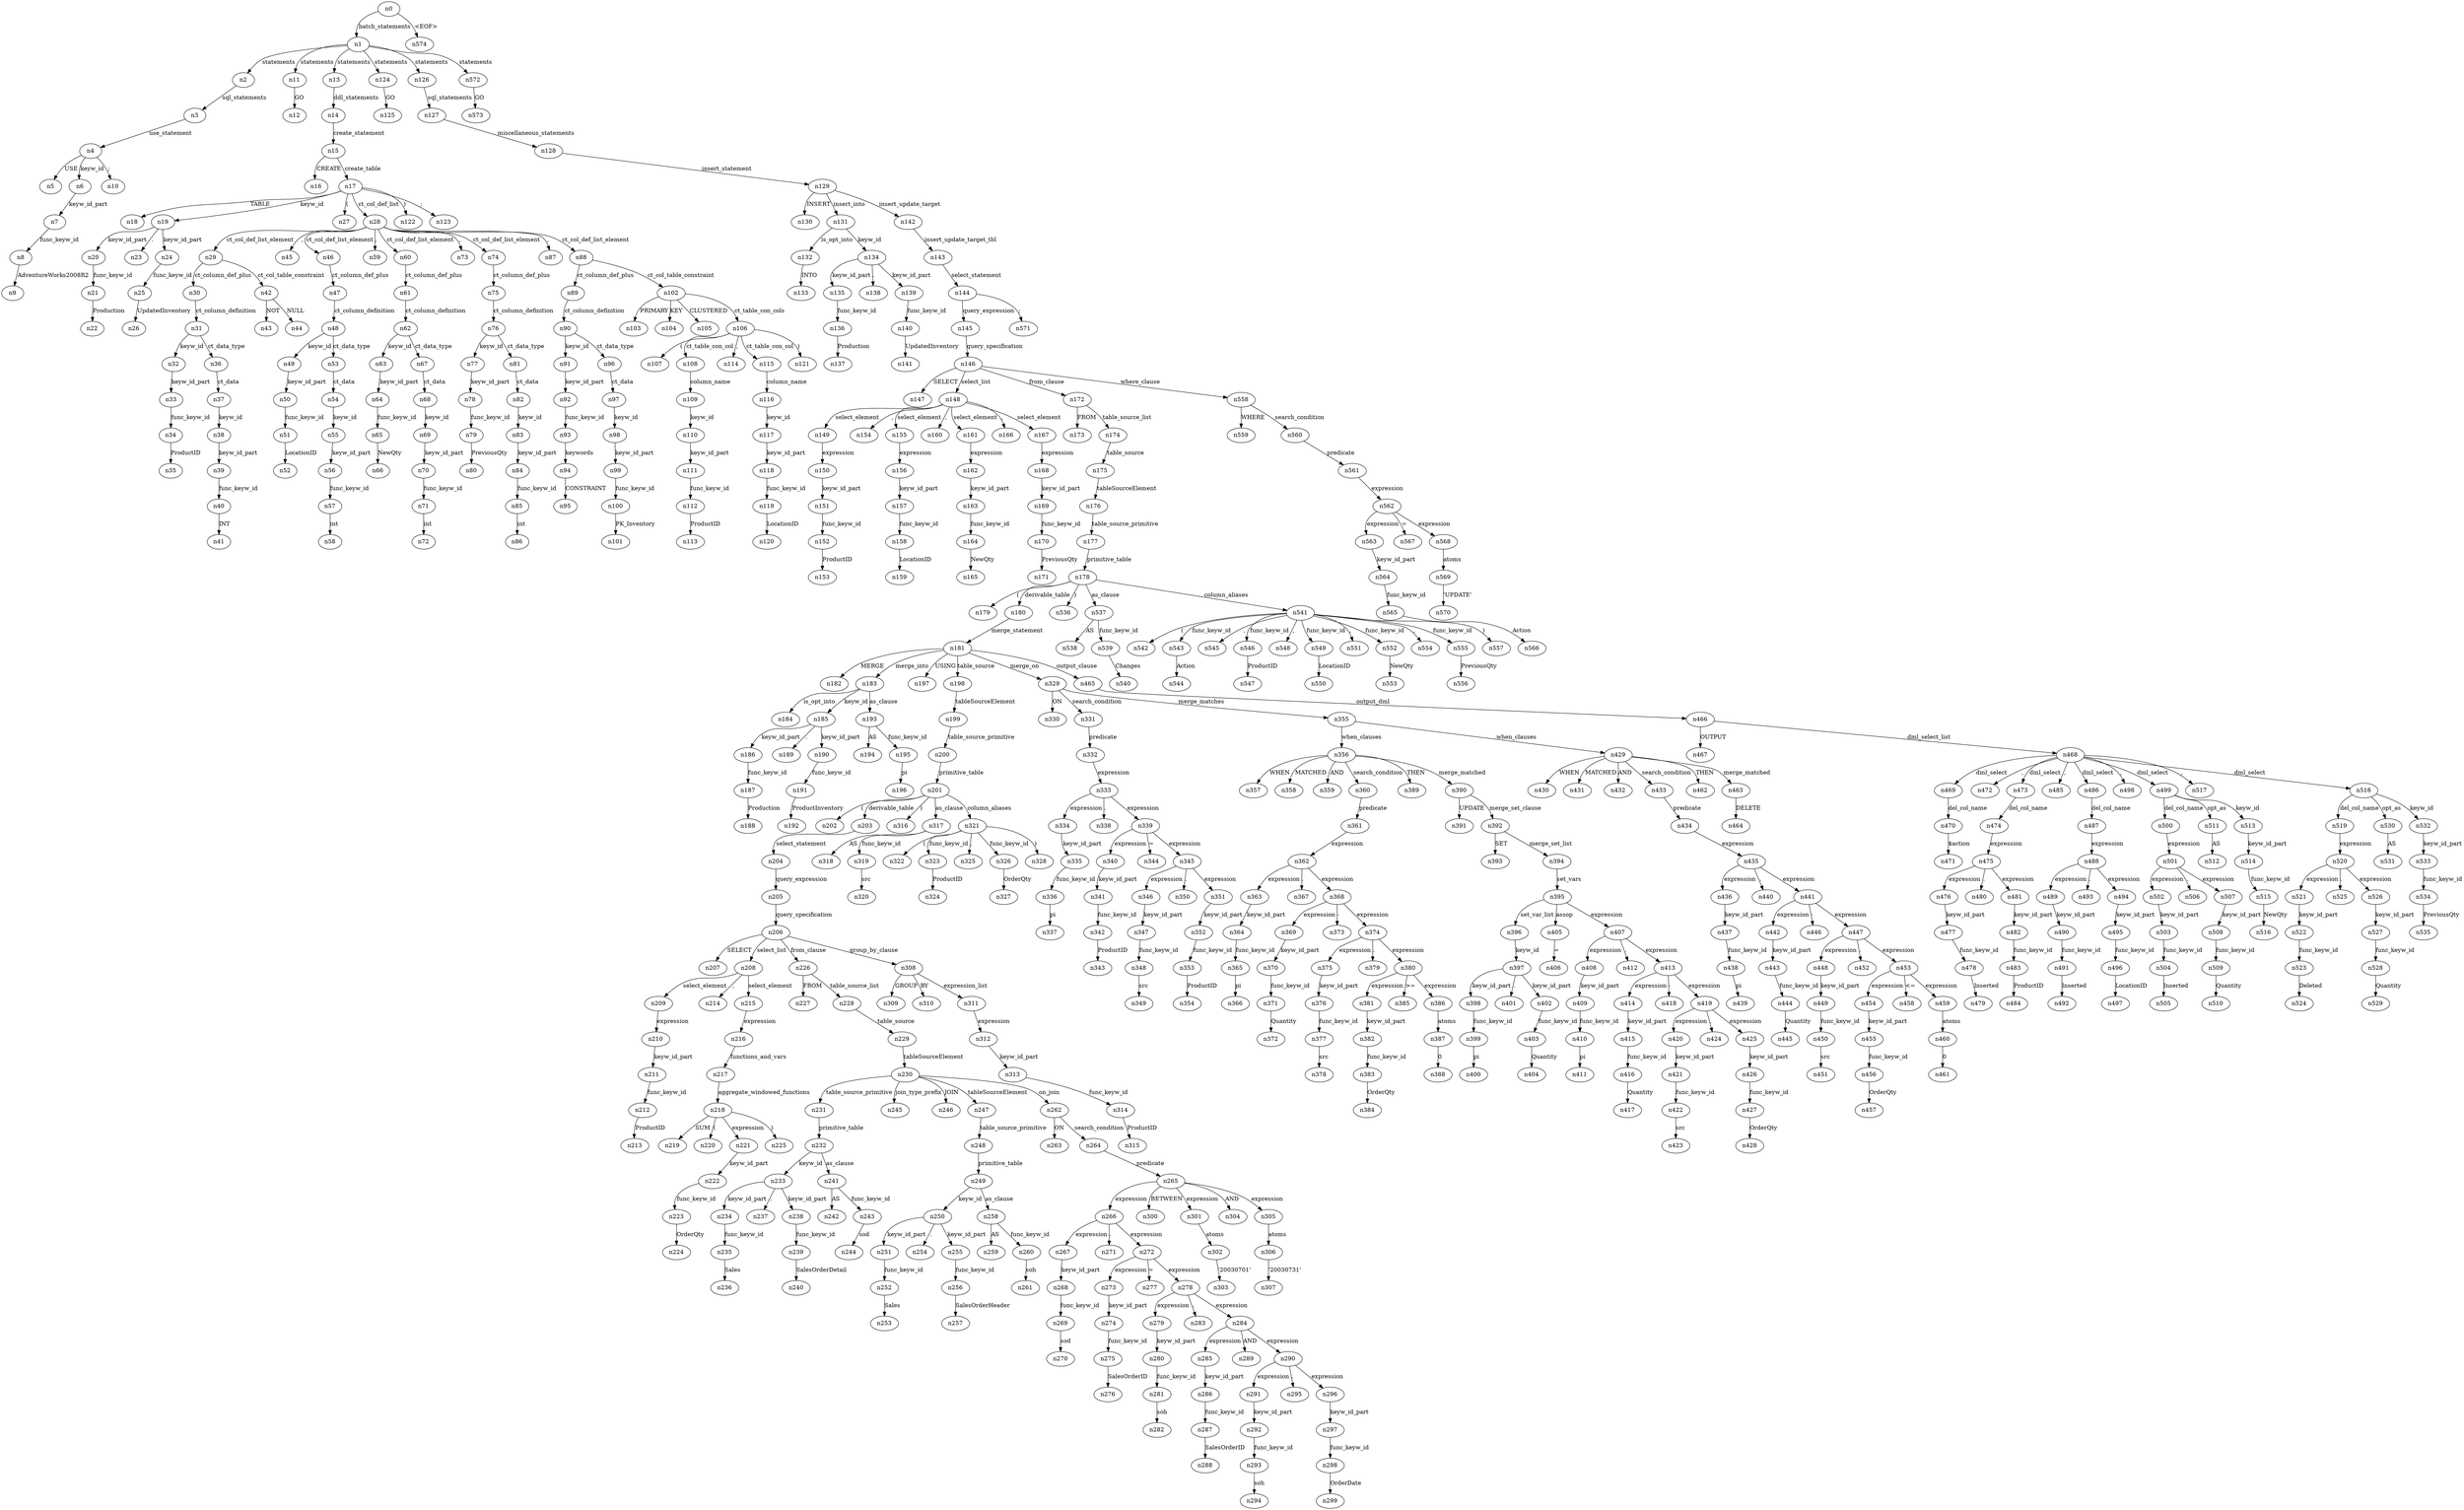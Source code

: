 digraph ParseTree {
  n0 -> n1 [label="batch_statements"];
  n1 -> n2 [label="statements"];
  n2 -> n3 [label="sql_statements"];
  n3 -> n4 [label="use_statement"];
  n4 -> n5 [label="USE"];
  n4 -> n6 [label="keyw_id"];
  n6 -> n7 [label="keyw_id_part"];
  n7 -> n8 [label="func_keyw_id"];
  n8 -> n9 [label="AdventureWorks2008R2"];
  n4 -> n10 [label=";"];
  n1 -> n11 [label="statements"];
  n11 -> n12 [label="GO"];
  n1 -> n13 [label="statements"];
  n13 -> n14 [label="ddl_statements"];
  n14 -> n15 [label="create_statement"];
  n15 -> n16 [label="CREATE"];
  n15 -> n17 [label="create_table"];
  n17 -> n18 [label="TABLE"];
  n17 -> n19 [label="keyw_id"];
  n19 -> n20 [label="keyw_id_part"];
  n20 -> n21 [label="func_keyw_id"];
  n21 -> n22 [label="Production"];
  n19 -> n23 [label="."];
  n19 -> n24 [label="keyw_id_part"];
  n24 -> n25 [label="func_keyw_id"];
  n25 -> n26 [label="UpdatedInventory"];
  n17 -> n27 [label="("];
  n17 -> n28 [label="ct_col_def_list"];
  n28 -> n29 [label="ct_col_def_list_element"];
  n29 -> n30 [label="ct_column_def_plus"];
  n30 -> n31 [label="ct_column_definition"];
  n31 -> n32 [label="keyw_id"];
  n32 -> n33 [label="keyw_id_part"];
  n33 -> n34 [label="func_keyw_id"];
  n34 -> n35 [label="ProductID"];
  n31 -> n36 [label="ct_data_type"];
  n36 -> n37 [label="ct_data"];
  n37 -> n38 [label="keyw_id"];
  n38 -> n39 [label="keyw_id_part"];
  n39 -> n40 [label="func_keyw_id"];
  n40 -> n41 [label="INT"];
  n29 -> n42 [label="ct_col_table_constraint"];
  n42 -> n43 [label="NOT"];
  n42 -> n44 [label="NULL"];
  n28 -> n45 [label=","];
  n28 -> n46 [label="ct_col_def_list_element"];
  n46 -> n47 [label="ct_column_def_plus"];
  n47 -> n48 [label="ct_column_definition"];
  n48 -> n49 [label="keyw_id"];
  n49 -> n50 [label="keyw_id_part"];
  n50 -> n51 [label="func_keyw_id"];
  n51 -> n52 [label="LocationID"];
  n48 -> n53 [label="ct_data_type"];
  n53 -> n54 [label="ct_data"];
  n54 -> n55 [label="keyw_id"];
  n55 -> n56 [label="keyw_id_part"];
  n56 -> n57 [label="func_keyw_id"];
  n57 -> n58 [label="int"];
  n28 -> n59 [label=","];
  n28 -> n60 [label="ct_col_def_list_element"];
  n60 -> n61 [label="ct_column_def_plus"];
  n61 -> n62 [label="ct_column_definition"];
  n62 -> n63 [label="keyw_id"];
  n63 -> n64 [label="keyw_id_part"];
  n64 -> n65 [label="func_keyw_id"];
  n65 -> n66 [label="NewQty"];
  n62 -> n67 [label="ct_data_type"];
  n67 -> n68 [label="ct_data"];
  n68 -> n69 [label="keyw_id"];
  n69 -> n70 [label="keyw_id_part"];
  n70 -> n71 [label="func_keyw_id"];
  n71 -> n72 [label="int"];
  n28 -> n73 [label=","];
  n28 -> n74 [label="ct_col_def_list_element"];
  n74 -> n75 [label="ct_column_def_plus"];
  n75 -> n76 [label="ct_column_definition"];
  n76 -> n77 [label="keyw_id"];
  n77 -> n78 [label="keyw_id_part"];
  n78 -> n79 [label="func_keyw_id"];
  n79 -> n80 [label="PreviousQty"];
  n76 -> n81 [label="ct_data_type"];
  n81 -> n82 [label="ct_data"];
  n82 -> n83 [label="keyw_id"];
  n83 -> n84 [label="keyw_id_part"];
  n84 -> n85 [label="func_keyw_id"];
  n85 -> n86 [label="int"];
  n28 -> n87 [label=","];
  n28 -> n88 [label="ct_col_def_list_element"];
  n88 -> n89 [label="ct_column_def_plus"];
  n89 -> n90 [label="ct_column_definition"];
  n90 -> n91 [label="keyw_id"];
  n91 -> n92 [label="keyw_id_part"];
  n92 -> n93 [label="func_keyw_id"];
  n93 -> n94 [label="keywords"];
  n94 -> n95 [label="CONSTRAINT"];
  n90 -> n96 [label="ct_data_type"];
  n96 -> n97 [label="ct_data"];
  n97 -> n98 [label="keyw_id"];
  n98 -> n99 [label="keyw_id_part"];
  n99 -> n100 [label="func_keyw_id"];
  n100 -> n101 [label="PK_Inventory"];
  n88 -> n102 [label="ct_col_table_constraint"];
  n102 -> n103 [label="PRIMARY"];
  n102 -> n104 [label="KEY"];
  n102 -> n105 [label="CLUSTERED"];
  n102 -> n106 [label="ct_table_con_cols"];
  n106 -> n107 [label="("];
  n106 -> n108 [label="ct_table_con_col"];
  n108 -> n109 [label="column_name"];
  n109 -> n110 [label="keyw_id"];
  n110 -> n111 [label="keyw_id_part"];
  n111 -> n112 [label="func_keyw_id"];
  n112 -> n113 [label="ProductID"];
  n106 -> n114 [label=","];
  n106 -> n115 [label="ct_table_con_col"];
  n115 -> n116 [label="column_name"];
  n116 -> n117 [label="keyw_id"];
  n117 -> n118 [label="keyw_id_part"];
  n118 -> n119 [label="func_keyw_id"];
  n119 -> n120 [label="LocationID"];
  n106 -> n121 [label=")"];
  n17 -> n122 [label=")"];
  n17 -> n123 [label=";"];
  n1 -> n124 [label="statements"];
  n124 -> n125 [label="GO"];
  n1 -> n126 [label="statements"];
  n126 -> n127 [label="sql_statements"];
  n127 -> n128 [label="miscellaneous_statements"];
  n128 -> n129 [label="insert_statement"];
  n129 -> n130 [label="INSERT"];
  n129 -> n131 [label="insert_into"];
  n131 -> n132 [label="is_opt_into"];
  n132 -> n133 [label="INTO"];
  n131 -> n134 [label="keyw_id"];
  n134 -> n135 [label="keyw_id_part"];
  n135 -> n136 [label="func_keyw_id"];
  n136 -> n137 [label="Production"];
  n134 -> n138 [label="."];
  n134 -> n139 [label="keyw_id_part"];
  n139 -> n140 [label="func_keyw_id"];
  n140 -> n141 [label="UpdatedInventory"];
  n129 -> n142 [label="insert_update_target"];
  n142 -> n143 [label="insert_update_target_tbl"];
  n143 -> n144 [label="select_statement"];
  n144 -> n145 [label="query_expression"];
  n145 -> n146 [label="query_specification"];
  n146 -> n147 [label="SELECT"];
  n146 -> n148 [label="select_list"];
  n148 -> n149 [label="select_element"];
  n149 -> n150 [label="expression"];
  n150 -> n151 [label="keyw_id_part"];
  n151 -> n152 [label="func_keyw_id"];
  n152 -> n153 [label="ProductID"];
  n148 -> n154 [label=","];
  n148 -> n155 [label="select_element"];
  n155 -> n156 [label="expression"];
  n156 -> n157 [label="keyw_id_part"];
  n157 -> n158 [label="func_keyw_id"];
  n158 -> n159 [label="LocationID"];
  n148 -> n160 [label=","];
  n148 -> n161 [label="select_element"];
  n161 -> n162 [label="expression"];
  n162 -> n163 [label="keyw_id_part"];
  n163 -> n164 [label="func_keyw_id"];
  n164 -> n165 [label="NewQty"];
  n148 -> n166 [label=","];
  n148 -> n167 [label="select_element"];
  n167 -> n168 [label="expression"];
  n168 -> n169 [label="keyw_id_part"];
  n169 -> n170 [label="func_keyw_id"];
  n170 -> n171 [label="PreviousQty"];
  n146 -> n172 [label="from_clause"];
  n172 -> n173 [label="FROM"];
  n172 -> n174 [label="table_source_list"];
  n174 -> n175 [label="table_source"];
  n175 -> n176 [label="tableSourceElement"];
  n176 -> n177 [label="table_source_primitive"];
  n177 -> n178 [label="primitive_table"];
  n178 -> n179 [label="("];
  n178 -> n180 [label="derivable_table"];
  n180 -> n181 [label="merge_statement"];
  n181 -> n182 [label="MERGE"];
  n181 -> n183 [label="merge_into"];
  n183 -> n184 [label="is_opt_into"];
  n183 -> n185 [label="keyw_id"];
  n185 -> n186 [label="keyw_id_part"];
  n186 -> n187 [label="func_keyw_id"];
  n187 -> n188 [label="Production"];
  n185 -> n189 [label="."];
  n185 -> n190 [label="keyw_id_part"];
  n190 -> n191 [label="func_keyw_id"];
  n191 -> n192 [label="ProductInventory"];
  n183 -> n193 [label="as_clause"];
  n193 -> n194 [label="AS"];
  n193 -> n195 [label="func_keyw_id"];
  n195 -> n196 [label="pi"];
  n181 -> n197 [label="USING"];
  n181 -> n198 [label="table_source"];
  n198 -> n199 [label="tableSourceElement"];
  n199 -> n200 [label="table_source_primitive"];
  n200 -> n201 [label="primitive_table"];
  n201 -> n202 [label="("];
  n201 -> n203 [label="derivable_table"];
  n203 -> n204 [label="select_statement"];
  n204 -> n205 [label="query_expression"];
  n205 -> n206 [label="query_specification"];
  n206 -> n207 [label="SELECT"];
  n206 -> n208 [label="select_list"];
  n208 -> n209 [label="select_element"];
  n209 -> n210 [label="expression"];
  n210 -> n211 [label="keyw_id_part"];
  n211 -> n212 [label="func_keyw_id"];
  n212 -> n213 [label="ProductID"];
  n208 -> n214 [label=","];
  n208 -> n215 [label="select_element"];
  n215 -> n216 [label="expression"];
  n216 -> n217 [label="functions_and_vars"];
  n217 -> n218 [label="aggregate_windowed_functions"];
  n218 -> n219 [label="SUM"];
  n218 -> n220 [label="("];
  n218 -> n221 [label="expression"];
  n221 -> n222 [label="keyw_id_part"];
  n222 -> n223 [label="func_keyw_id"];
  n223 -> n224 [label="OrderQty"];
  n218 -> n225 [label=")"];
  n206 -> n226 [label="from_clause"];
  n226 -> n227 [label="FROM"];
  n226 -> n228 [label="table_source_list"];
  n228 -> n229 [label="table_source"];
  n229 -> n230 [label="tableSourceElement"];
  n230 -> n231 [label="table_source_primitive"];
  n231 -> n232 [label="primitive_table"];
  n232 -> n233 [label="keyw_id"];
  n233 -> n234 [label="keyw_id_part"];
  n234 -> n235 [label="func_keyw_id"];
  n235 -> n236 [label="Sales"];
  n233 -> n237 [label="."];
  n233 -> n238 [label="keyw_id_part"];
  n238 -> n239 [label="func_keyw_id"];
  n239 -> n240 [label="SalesOrderDetail"];
  n232 -> n241 [label="as_clause"];
  n241 -> n242 [label="AS"];
  n241 -> n243 [label="func_keyw_id"];
  n243 -> n244 [label="sod"];
  n230 -> n245 [label="join_type_prefix"];
  n230 -> n246 [label="JOIN"];
  n230 -> n247 [label="tableSourceElement"];
  n247 -> n248 [label="table_source_primitive"];
  n248 -> n249 [label="primitive_table"];
  n249 -> n250 [label="keyw_id"];
  n250 -> n251 [label="keyw_id_part"];
  n251 -> n252 [label="func_keyw_id"];
  n252 -> n253 [label="Sales"];
  n250 -> n254 [label="."];
  n250 -> n255 [label="keyw_id_part"];
  n255 -> n256 [label="func_keyw_id"];
  n256 -> n257 [label="SalesOrderHeader"];
  n249 -> n258 [label="as_clause"];
  n258 -> n259 [label="AS"];
  n258 -> n260 [label="func_keyw_id"];
  n260 -> n261 [label="soh"];
  n230 -> n262 [label="on_join"];
  n262 -> n263 [label="ON"];
  n262 -> n264 [label="search_condition"];
  n264 -> n265 [label="predicate"];
  n265 -> n266 [label="expression"];
  n266 -> n267 [label="expression"];
  n267 -> n268 [label="keyw_id_part"];
  n268 -> n269 [label="func_keyw_id"];
  n269 -> n270 [label="sod"];
  n266 -> n271 [label="."];
  n266 -> n272 [label="expression"];
  n272 -> n273 [label="expression"];
  n273 -> n274 [label="keyw_id_part"];
  n274 -> n275 [label="func_keyw_id"];
  n275 -> n276 [label="SalesOrderID"];
  n272 -> n277 [label="="];
  n272 -> n278 [label="expression"];
  n278 -> n279 [label="expression"];
  n279 -> n280 [label="keyw_id_part"];
  n280 -> n281 [label="func_keyw_id"];
  n281 -> n282 [label="soh"];
  n278 -> n283 [label="."];
  n278 -> n284 [label="expression"];
  n284 -> n285 [label="expression"];
  n285 -> n286 [label="keyw_id_part"];
  n286 -> n287 [label="func_keyw_id"];
  n287 -> n288 [label="SalesOrderID"];
  n284 -> n289 [label="AND"];
  n284 -> n290 [label="expression"];
  n290 -> n291 [label="expression"];
  n291 -> n292 [label="keyw_id_part"];
  n292 -> n293 [label="func_keyw_id"];
  n293 -> n294 [label="soh"];
  n290 -> n295 [label="."];
  n290 -> n296 [label="expression"];
  n296 -> n297 [label="keyw_id_part"];
  n297 -> n298 [label="func_keyw_id"];
  n298 -> n299 [label="OrderDate"];
  n265 -> n300 [label="BETWEEN"];
  n265 -> n301 [label="expression"];
  n301 -> n302 [label="atoms"];
  n302 -> n303 [label="'20030701'"];
  n265 -> n304 [label="AND"];
  n265 -> n305 [label="expression"];
  n305 -> n306 [label="atoms"];
  n306 -> n307 [label="'20030731'"];
  n206 -> n308 [label="group_by_clause"];
  n308 -> n309 [label="GROUP"];
  n308 -> n310 [label="BY"];
  n308 -> n311 [label="expression_list"];
  n311 -> n312 [label="expression"];
  n312 -> n313 [label="keyw_id_part"];
  n313 -> n314 [label="func_keyw_id"];
  n314 -> n315 [label="ProductID"];
  n201 -> n316 [label=")"];
  n201 -> n317 [label="as_clause"];
  n317 -> n318 [label="AS"];
  n317 -> n319 [label="func_keyw_id"];
  n319 -> n320 [label="src"];
  n201 -> n321 [label="column_aliases"];
  n321 -> n322 [label="("];
  n321 -> n323 [label="func_keyw_id"];
  n323 -> n324 [label="ProductID"];
  n321 -> n325 [label=","];
  n321 -> n326 [label="func_keyw_id"];
  n326 -> n327 [label="OrderQty"];
  n321 -> n328 [label=")"];
  n181 -> n329 [label="merge_on"];
  n329 -> n330 [label="ON"];
  n329 -> n331 [label="search_condition"];
  n331 -> n332 [label="predicate"];
  n332 -> n333 [label="expression"];
  n333 -> n334 [label="expression"];
  n334 -> n335 [label="keyw_id_part"];
  n335 -> n336 [label="func_keyw_id"];
  n336 -> n337 [label="pi"];
  n333 -> n338 [label="."];
  n333 -> n339 [label="expression"];
  n339 -> n340 [label="expression"];
  n340 -> n341 [label="keyw_id_part"];
  n341 -> n342 [label="func_keyw_id"];
  n342 -> n343 [label="ProductID"];
  n339 -> n344 [label="="];
  n339 -> n345 [label="expression"];
  n345 -> n346 [label="expression"];
  n346 -> n347 [label="keyw_id_part"];
  n347 -> n348 [label="func_keyw_id"];
  n348 -> n349 [label="src"];
  n345 -> n350 [label="."];
  n345 -> n351 [label="expression"];
  n351 -> n352 [label="keyw_id_part"];
  n352 -> n353 [label="func_keyw_id"];
  n353 -> n354 [label="ProductID"];
  n329 -> n355 [label="merge_matches"];
  n355 -> n356 [label="when_clauses"];
  n356 -> n357 [label="WHEN"];
  n356 -> n358 [label="MATCHED"];
  n356 -> n359 [label="AND"];
  n356 -> n360 [label="search_condition"];
  n360 -> n361 [label="predicate"];
  n361 -> n362 [label="expression"];
  n362 -> n363 [label="expression"];
  n363 -> n364 [label="keyw_id_part"];
  n364 -> n365 [label="func_keyw_id"];
  n365 -> n366 [label="pi"];
  n362 -> n367 [label="."];
  n362 -> n368 [label="expression"];
  n368 -> n369 [label="expression"];
  n369 -> n370 [label="keyw_id_part"];
  n370 -> n371 [label="func_keyw_id"];
  n371 -> n372 [label="Quantity"];
  n368 -> n373 [label="-"];
  n368 -> n374 [label="expression"];
  n374 -> n375 [label="expression"];
  n375 -> n376 [label="keyw_id_part"];
  n376 -> n377 [label="func_keyw_id"];
  n377 -> n378 [label="src"];
  n374 -> n379 [label="."];
  n374 -> n380 [label="expression"];
  n380 -> n381 [label="expression"];
  n381 -> n382 [label="keyw_id_part"];
  n382 -> n383 [label="func_keyw_id"];
  n383 -> n384 [label="OrderQty"];
  n380 -> n385 [label=">="];
  n380 -> n386 [label="expression"];
  n386 -> n387 [label="atoms"];
  n387 -> n388 [label="0"];
  n356 -> n389 [label="THEN"];
  n356 -> n390 [label="merge_matched"];
  n390 -> n391 [label="UPDATE"];
  n390 -> n392 [label="merge_set_clause"];
  n392 -> n393 [label="SET"];
  n392 -> n394 [label="merge_set_list"];
  n394 -> n395 [label="set_vars"];
  n395 -> n396 [label="set_var_list"];
  n396 -> n397 [label="keyw_id"];
  n397 -> n398 [label="keyw_id_part"];
  n398 -> n399 [label="func_keyw_id"];
  n399 -> n400 [label="pi"];
  n397 -> n401 [label="."];
  n397 -> n402 [label="keyw_id_part"];
  n402 -> n403 [label="func_keyw_id"];
  n403 -> n404 [label="Quantity"];
  n395 -> n405 [label="assop"];
  n405 -> n406 [label="="];
  n395 -> n407 [label="expression"];
  n407 -> n408 [label="expression"];
  n408 -> n409 [label="keyw_id_part"];
  n409 -> n410 [label="func_keyw_id"];
  n410 -> n411 [label="pi"];
  n407 -> n412 [label="."];
  n407 -> n413 [label="expression"];
  n413 -> n414 [label="expression"];
  n414 -> n415 [label="keyw_id_part"];
  n415 -> n416 [label="func_keyw_id"];
  n416 -> n417 [label="Quantity"];
  n413 -> n418 [label="-"];
  n413 -> n419 [label="expression"];
  n419 -> n420 [label="expression"];
  n420 -> n421 [label="keyw_id_part"];
  n421 -> n422 [label="func_keyw_id"];
  n422 -> n423 [label="src"];
  n419 -> n424 [label="."];
  n419 -> n425 [label="expression"];
  n425 -> n426 [label="keyw_id_part"];
  n426 -> n427 [label="func_keyw_id"];
  n427 -> n428 [label="OrderQty"];
  n355 -> n429 [label="when_clauses"];
  n429 -> n430 [label="WHEN"];
  n429 -> n431 [label="MATCHED"];
  n429 -> n432 [label="AND"];
  n429 -> n433 [label="search_condition"];
  n433 -> n434 [label="predicate"];
  n434 -> n435 [label="expression"];
  n435 -> n436 [label="expression"];
  n436 -> n437 [label="keyw_id_part"];
  n437 -> n438 [label="func_keyw_id"];
  n438 -> n439 [label="pi"];
  n435 -> n440 [label="."];
  n435 -> n441 [label="expression"];
  n441 -> n442 [label="expression"];
  n442 -> n443 [label="keyw_id_part"];
  n443 -> n444 [label="func_keyw_id"];
  n444 -> n445 [label="Quantity"];
  n441 -> n446 [label="-"];
  n441 -> n447 [label="expression"];
  n447 -> n448 [label="expression"];
  n448 -> n449 [label="keyw_id_part"];
  n449 -> n450 [label="func_keyw_id"];
  n450 -> n451 [label="src"];
  n447 -> n452 [label="."];
  n447 -> n453 [label="expression"];
  n453 -> n454 [label="expression"];
  n454 -> n455 [label="keyw_id_part"];
  n455 -> n456 [label="func_keyw_id"];
  n456 -> n457 [label="OrderQty"];
  n453 -> n458 [label="<="];
  n453 -> n459 [label="expression"];
  n459 -> n460 [label="atoms"];
  n460 -> n461 [label="0"];
  n429 -> n462 [label="THEN"];
  n429 -> n463 [label="merge_matched"];
  n463 -> n464 [label="DELETE"];
  n181 -> n465 [label="output_clause"];
  n465 -> n466 [label="output_dml"];
  n466 -> n467 [label="OUTPUT"];
  n466 -> n468 [label="dml_select_list"];
  n468 -> n469 [label="dml_select"];
  n469 -> n470 [label="del_col_name"];
  n470 -> n471 [label="$action"];
  n468 -> n472 [label=","];
  n468 -> n473 [label="dml_select"];
  n473 -> n474 [label="del_col_name"];
  n474 -> n475 [label="expression"];
  n475 -> n476 [label="expression"];
  n476 -> n477 [label="keyw_id_part"];
  n477 -> n478 [label="func_keyw_id"];
  n478 -> n479 [label="Inserted"];
  n475 -> n480 [label="."];
  n475 -> n481 [label="expression"];
  n481 -> n482 [label="keyw_id_part"];
  n482 -> n483 [label="func_keyw_id"];
  n483 -> n484 [label="ProductID"];
  n468 -> n485 [label=","];
  n468 -> n486 [label="dml_select"];
  n486 -> n487 [label="del_col_name"];
  n487 -> n488 [label="expression"];
  n488 -> n489 [label="expression"];
  n489 -> n490 [label="keyw_id_part"];
  n490 -> n491 [label="func_keyw_id"];
  n491 -> n492 [label="Inserted"];
  n488 -> n493 [label="."];
  n488 -> n494 [label="expression"];
  n494 -> n495 [label="keyw_id_part"];
  n495 -> n496 [label="func_keyw_id"];
  n496 -> n497 [label="LocationID"];
  n468 -> n498 [label=","];
  n468 -> n499 [label="dml_select"];
  n499 -> n500 [label="del_col_name"];
  n500 -> n501 [label="expression"];
  n501 -> n502 [label="expression"];
  n502 -> n503 [label="keyw_id_part"];
  n503 -> n504 [label="func_keyw_id"];
  n504 -> n505 [label="Inserted"];
  n501 -> n506 [label="."];
  n501 -> n507 [label="expression"];
  n507 -> n508 [label="keyw_id_part"];
  n508 -> n509 [label="func_keyw_id"];
  n509 -> n510 [label="Quantity"];
  n499 -> n511 [label="opt_as"];
  n511 -> n512 [label="AS"];
  n499 -> n513 [label="keyw_id"];
  n513 -> n514 [label="keyw_id_part"];
  n514 -> n515 [label="func_keyw_id"];
  n515 -> n516 [label="NewQty"];
  n468 -> n517 [label=","];
  n468 -> n518 [label="dml_select"];
  n518 -> n519 [label="del_col_name"];
  n519 -> n520 [label="expression"];
  n520 -> n521 [label="expression"];
  n521 -> n522 [label="keyw_id_part"];
  n522 -> n523 [label="func_keyw_id"];
  n523 -> n524 [label="Deleted"];
  n520 -> n525 [label="."];
  n520 -> n526 [label="expression"];
  n526 -> n527 [label="keyw_id_part"];
  n527 -> n528 [label="func_keyw_id"];
  n528 -> n529 [label="Quantity"];
  n518 -> n530 [label="opt_as"];
  n530 -> n531 [label="AS"];
  n518 -> n532 [label="keyw_id"];
  n532 -> n533 [label="keyw_id_part"];
  n533 -> n534 [label="func_keyw_id"];
  n534 -> n535 [label="PreviousQty"];
  n178 -> n536 [label=")"];
  n178 -> n537 [label="as_clause"];
  n537 -> n538 [label="AS"];
  n537 -> n539 [label="func_keyw_id"];
  n539 -> n540 [label="Changes"];
  n178 -> n541 [label="column_aliases"];
  n541 -> n542 [label="("];
  n541 -> n543 [label="func_keyw_id"];
  n543 -> n544 [label="Action"];
  n541 -> n545 [label=","];
  n541 -> n546 [label="func_keyw_id"];
  n546 -> n547 [label="ProductID"];
  n541 -> n548 [label=","];
  n541 -> n549 [label="func_keyw_id"];
  n549 -> n550 [label="LocationID"];
  n541 -> n551 [label=","];
  n541 -> n552 [label="func_keyw_id"];
  n552 -> n553 [label="NewQty"];
  n541 -> n554 [label=","];
  n541 -> n555 [label="func_keyw_id"];
  n555 -> n556 [label="PreviousQty"];
  n541 -> n557 [label=")"];
  n146 -> n558 [label="where_clause"];
  n558 -> n559 [label="WHERE"];
  n558 -> n560 [label="search_condition"];
  n560 -> n561 [label="predicate"];
  n561 -> n562 [label="expression"];
  n562 -> n563 [label="expression"];
  n563 -> n564 [label="keyw_id_part"];
  n564 -> n565 [label="func_keyw_id"];
  n565 -> n566 [label="Action"];
  n562 -> n567 [label="="];
  n562 -> n568 [label="expression"];
  n568 -> n569 [label="atoms"];
  n569 -> n570 [label="'UPDATE'"];
  n144 -> n571 [label=";"];
  n1 -> n572 [label="statements"];
  n572 -> n573 [label="GO"];
  n0 -> n574 [label="<EOF>"];
}